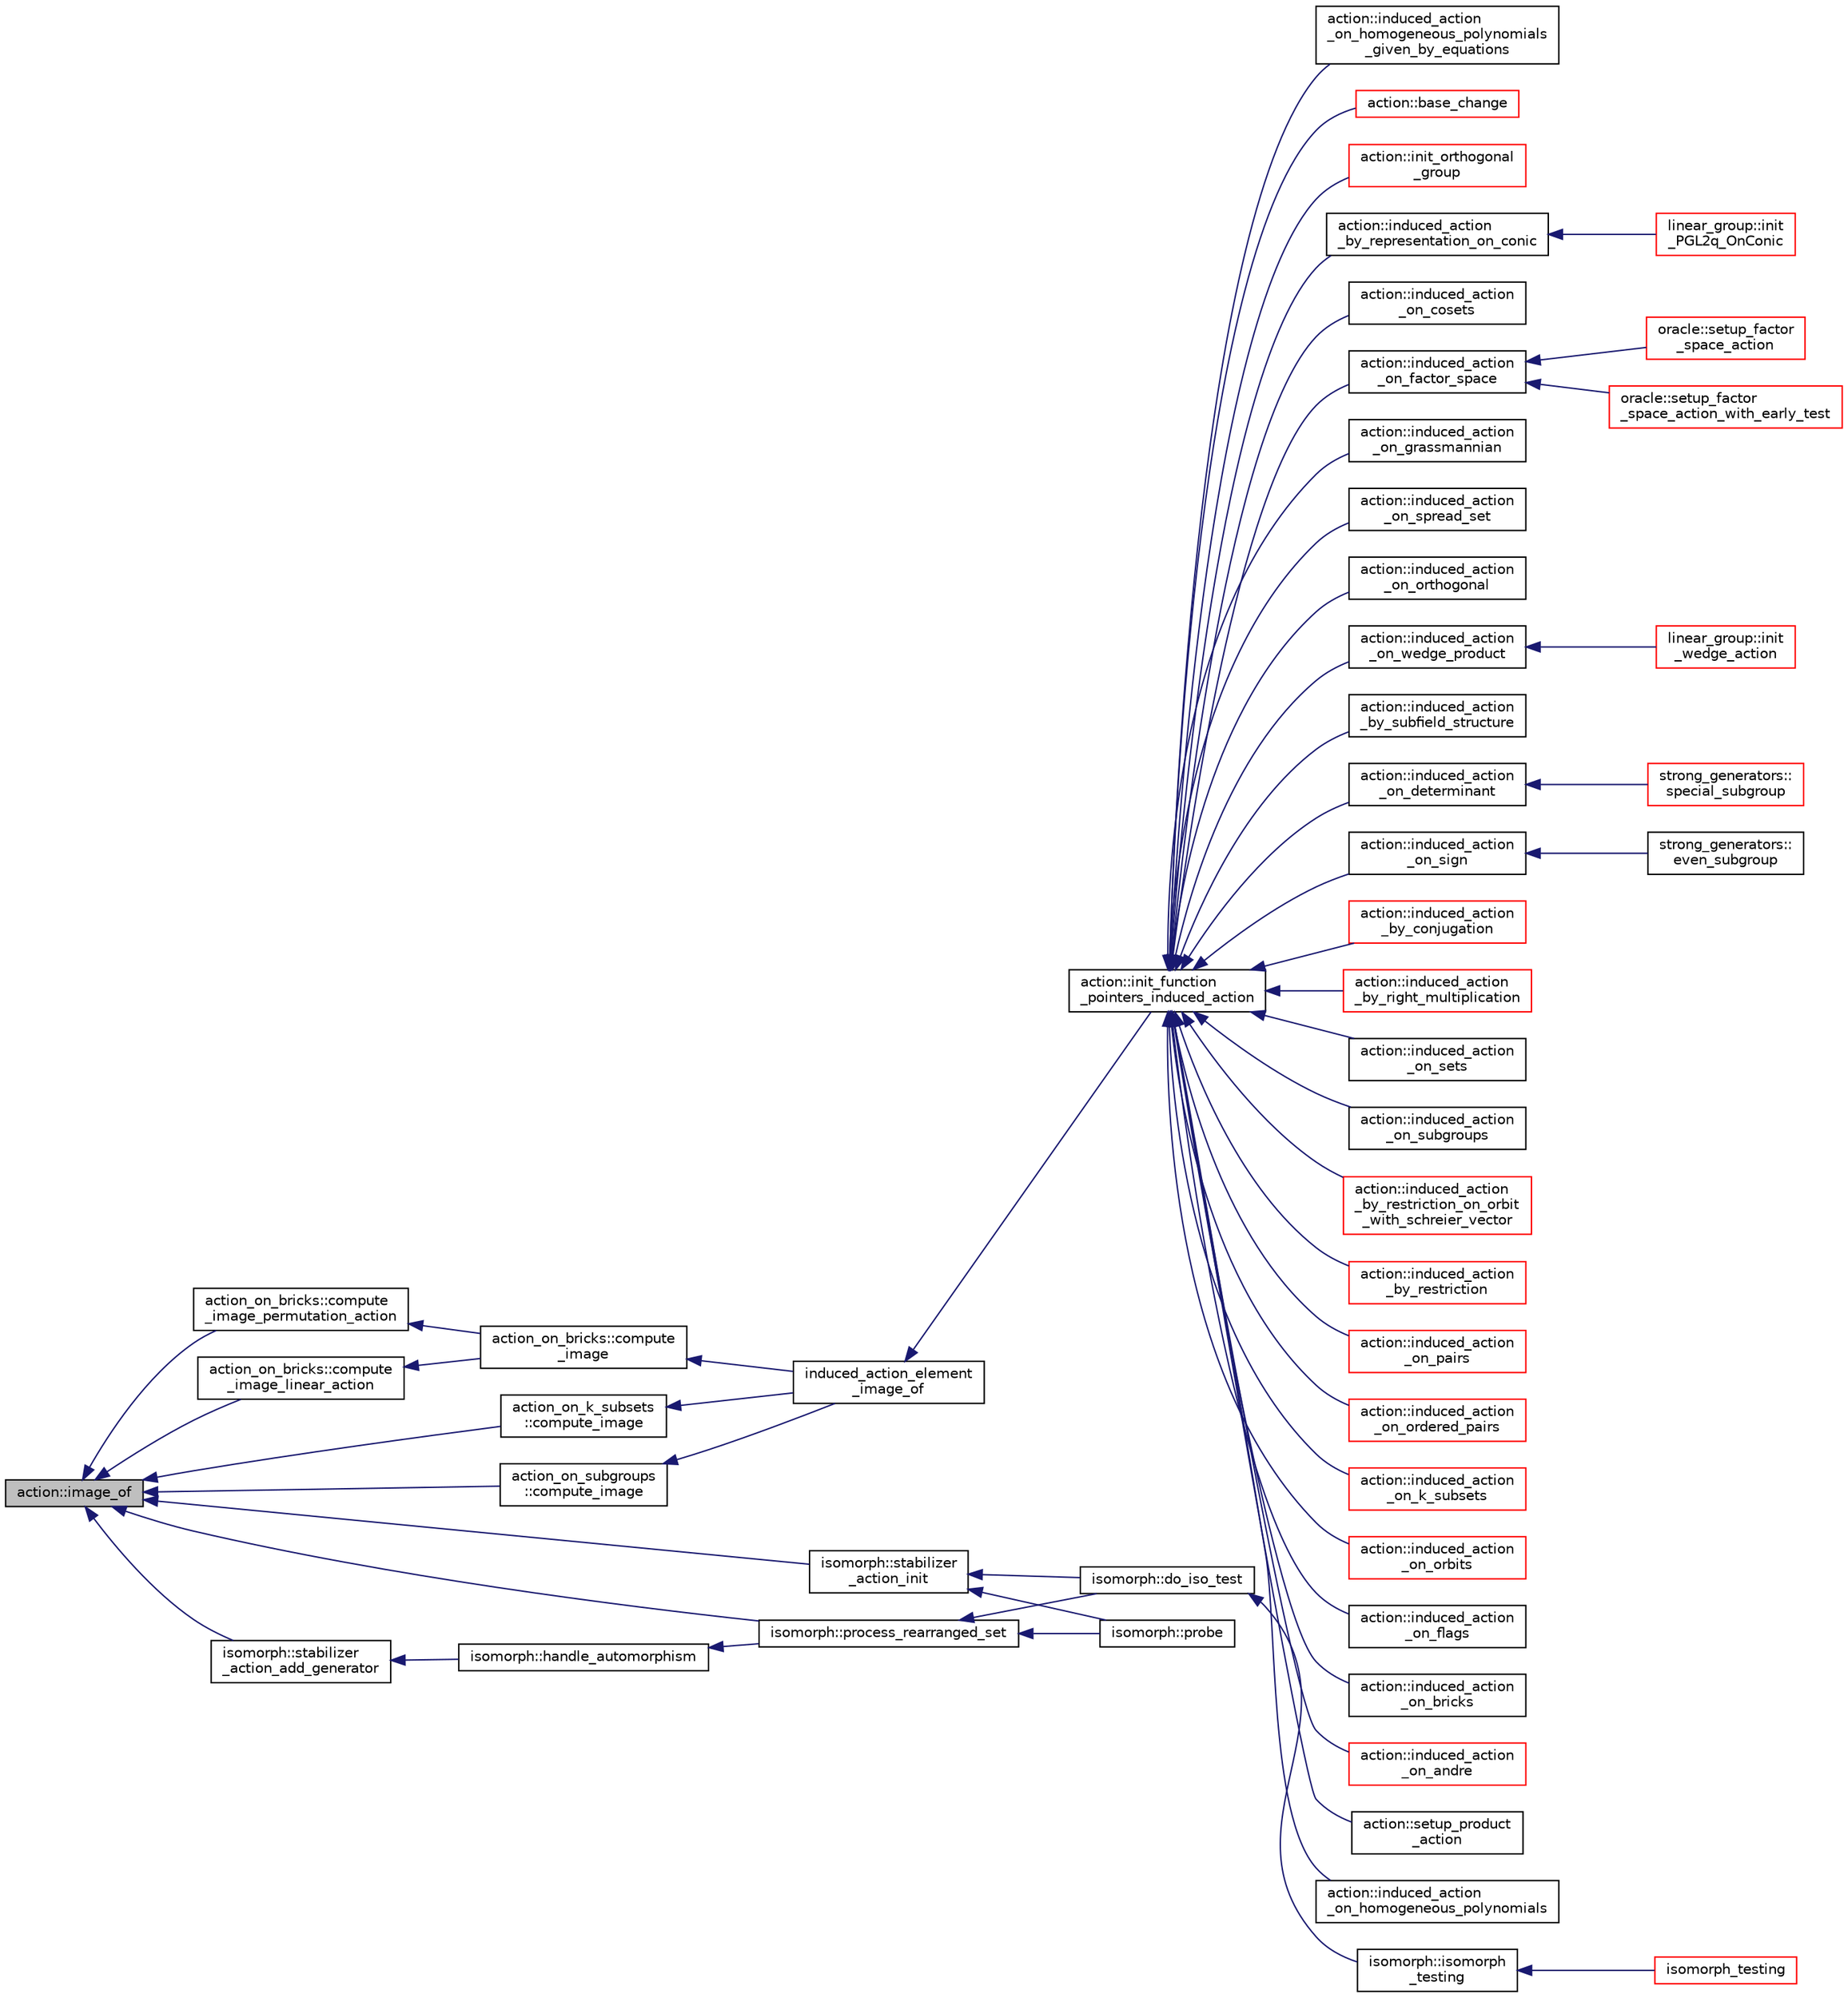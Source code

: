 digraph "action::image_of"
{
  edge [fontname="Helvetica",fontsize="10",labelfontname="Helvetica",labelfontsize="10"];
  node [fontname="Helvetica",fontsize="10",shape=record];
  rankdir="LR";
  Node11800 [label="action::image_of",height=0.2,width=0.4,color="black", fillcolor="grey75", style="filled", fontcolor="black"];
  Node11800 -> Node11801 [dir="back",color="midnightblue",fontsize="10",style="solid",fontname="Helvetica"];
  Node11801 [label="action_on_bricks::compute\l_image_linear_action",height=0.2,width=0.4,color="black", fillcolor="white", style="filled",URL="$de/d56/classaction__on__bricks.html#a63ff64a1a661a7c2b62076ef9ca43416"];
  Node11801 -> Node11802 [dir="back",color="midnightblue",fontsize="10",style="solid",fontname="Helvetica"];
  Node11802 [label="action_on_bricks::compute\l_image",height=0.2,width=0.4,color="black", fillcolor="white", style="filled",URL="$de/d56/classaction__on__bricks.html#ababbf964af94938e726b7fa44424addb"];
  Node11802 -> Node11803 [dir="back",color="midnightblue",fontsize="10",style="solid",fontname="Helvetica"];
  Node11803 [label="induced_action_element\l_image_of",height=0.2,width=0.4,color="black", fillcolor="white", style="filled",URL="$d3/d27/interface_8_c.html#a821850d6c3988dd122de0489cd36f0f0"];
  Node11803 -> Node11804 [dir="back",color="midnightblue",fontsize="10",style="solid",fontname="Helvetica"];
  Node11804 [label="action::init_function\l_pointers_induced_action",height=0.2,width=0.4,color="black", fillcolor="white", style="filled",URL="$d2/d86/classaction.html#a3b9287d084b24f7a3b9532a7589c58de"];
  Node11804 -> Node11805 [dir="back",color="midnightblue",fontsize="10",style="solid",fontname="Helvetica"];
  Node11805 [label="action::induced_action\l_by_representation_on_conic",height=0.2,width=0.4,color="black", fillcolor="white", style="filled",URL="$d2/d86/classaction.html#a228538e3f07bc186db8eb5da8b90f617"];
  Node11805 -> Node11806 [dir="back",color="midnightblue",fontsize="10",style="solid",fontname="Helvetica"];
  Node11806 [label="linear_group::init\l_PGL2q_OnConic",height=0.2,width=0.4,color="red", fillcolor="white", style="filled",URL="$df/d5a/classlinear__group.html#a84c4d6e1849da4c6f8f096a1af2a8270"];
  Node11804 -> Node11813 [dir="back",color="midnightblue",fontsize="10",style="solid",fontname="Helvetica"];
  Node11813 [label="action::induced_action\l_on_cosets",height=0.2,width=0.4,color="black", fillcolor="white", style="filled",URL="$d2/d86/classaction.html#acbdff5ffed42af6a01f07dffb2787237"];
  Node11804 -> Node11814 [dir="back",color="midnightblue",fontsize="10",style="solid",fontname="Helvetica"];
  Node11814 [label="action::induced_action\l_on_factor_space",height=0.2,width=0.4,color="black", fillcolor="white", style="filled",URL="$d2/d86/classaction.html#af501ff2aa74fb6049bee5c01cd8b909b"];
  Node11814 -> Node11815 [dir="back",color="midnightblue",fontsize="10",style="solid",fontname="Helvetica"];
  Node11815 [label="oracle::setup_factor\l_space_action_with_early_test",height=0.2,width=0.4,color="red", fillcolor="white", style="filled",URL="$d7/da7/classoracle.html#a7c26a85886666829e9727df91d2f01ad"];
  Node11814 -> Node11895 [dir="back",color="midnightblue",fontsize="10",style="solid",fontname="Helvetica"];
  Node11895 [label="oracle::setup_factor\l_space_action",height=0.2,width=0.4,color="red", fillcolor="white", style="filled",URL="$d7/da7/classoracle.html#a181e076f112ba1f32f5fb4e8abebdb18"];
  Node11804 -> Node11896 [dir="back",color="midnightblue",fontsize="10",style="solid",fontname="Helvetica"];
  Node11896 [label="action::induced_action\l_on_grassmannian",height=0.2,width=0.4,color="black", fillcolor="white", style="filled",URL="$d2/d86/classaction.html#a295b730ecc0b0bf30f714094fef956ea"];
  Node11804 -> Node11897 [dir="back",color="midnightblue",fontsize="10",style="solid",fontname="Helvetica"];
  Node11897 [label="action::induced_action\l_on_spread_set",height=0.2,width=0.4,color="black", fillcolor="white", style="filled",URL="$d2/d86/classaction.html#a7c5839c650592f083dc850d81ed05a5b"];
  Node11804 -> Node11898 [dir="back",color="midnightblue",fontsize="10",style="solid",fontname="Helvetica"];
  Node11898 [label="action::induced_action\l_on_orthogonal",height=0.2,width=0.4,color="black", fillcolor="white", style="filled",URL="$d2/d86/classaction.html#a4f191cee643a81d7f18a4d729084e945"];
  Node11804 -> Node11899 [dir="back",color="midnightblue",fontsize="10",style="solid",fontname="Helvetica"];
  Node11899 [label="action::induced_action\l_on_wedge_product",height=0.2,width=0.4,color="black", fillcolor="white", style="filled",URL="$d2/d86/classaction.html#af13a5da25b8e8597ab695edff222fb6a"];
  Node11899 -> Node11900 [dir="back",color="midnightblue",fontsize="10",style="solid",fontname="Helvetica"];
  Node11900 [label="linear_group::init\l_wedge_action",height=0.2,width=0.4,color="red", fillcolor="white", style="filled",URL="$df/d5a/classlinear__group.html#a16a8a2a5fdc535f2263210ca7943119e"];
  Node11804 -> Node11901 [dir="back",color="midnightblue",fontsize="10",style="solid",fontname="Helvetica"];
  Node11901 [label="action::induced_action\l_by_subfield_structure",height=0.2,width=0.4,color="black", fillcolor="white", style="filled",URL="$d2/d86/classaction.html#add42951bdab176ceed6cc4af05dfa948"];
  Node11804 -> Node11902 [dir="back",color="midnightblue",fontsize="10",style="solid",fontname="Helvetica"];
  Node11902 [label="action::induced_action\l_on_determinant",height=0.2,width=0.4,color="black", fillcolor="white", style="filled",URL="$d2/d86/classaction.html#aa6b9d3c2ded2cae185ee31f2200ad0b5"];
  Node11902 -> Node11903 [dir="back",color="midnightblue",fontsize="10",style="solid",fontname="Helvetica"];
  Node11903 [label="strong_generators::\lspecial_subgroup",height=0.2,width=0.4,color="red", fillcolor="white", style="filled",URL="$dc/d09/classstrong__generators.html#a78e9e4d012bb440194e2874c40ca9e29"];
  Node11804 -> Node11905 [dir="back",color="midnightblue",fontsize="10",style="solid",fontname="Helvetica"];
  Node11905 [label="action::induced_action\l_on_sign",height=0.2,width=0.4,color="black", fillcolor="white", style="filled",URL="$d2/d86/classaction.html#ab17b07971b94eae7c5efa21b33f643f1"];
  Node11905 -> Node11906 [dir="back",color="midnightblue",fontsize="10",style="solid",fontname="Helvetica"];
  Node11906 [label="strong_generators::\leven_subgroup",height=0.2,width=0.4,color="black", fillcolor="white", style="filled",URL="$dc/d09/classstrong__generators.html#a8c1a171968f012ec245b0487a6af66e0"];
  Node11804 -> Node11907 [dir="back",color="midnightblue",fontsize="10",style="solid",fontname="Helvetica"];
  Node11907 [label="action::induced_action\l_by_conjugation",height=0.2,width=0.4,color="red", fillcolor="white", style="filled",URL="$d2/d86/classaction.html#a45fb7703c6acac791acdcde339d21cc2"];
  Node11804 -> Node11915 [dir="back",color="midnightblue",fontsize="10",style="solid",fontname="Helvetica"];
  Node11915 [label="action::induced_action\l_by_right_multiplication",height=0.2,width=0.4,color="red", fillcolor="white", style="filled",URL="$d2/d86/classaction.html#aafa2818d9d98046507e2754938be0c04"];
  Node11804 -> Node11918 [dir="back",color="midnightblue",fontsize="10",style="solid",fontname="Helvetica"];
  Node11918 [label="action::induced_action\l_on_sets",height=0.2,width=0.4,color="black", fillcolor="white", style="filled",URL="$d2/d86/classaction.html#a09639acee6b88644c103b17050cc32f1"];
  Node11804 -> Node11919 [dir="back",color="midnightblue",fontsize="10",style="solid",fontname="Helvetica"];
  Node11919 [label="action::induced_action\l_on_subgroups",height=0.2,width=0.4,color="black", fillcolor="white", style="filled",URL="$d2/d86/classaction.html#ad0de7ea45a2a73c1b8e0f52ee3ce4610"];
  Node11804 -> Node11920 [dir="back",color="midnightblue",fontsize="10",style="solid",fontname="Helvetica"];
  Node11920 [label="action::induced_action\l_by_restriction_on_orbit\l_with_schreier_vector",height=0.2,width=0.4,color="red", fillcolor="white", style="filled",URL="$d2/d86/classaction.html#ad3ddab72625d9bebe7ac8eaef488cf4c"];
  Node11804 -> Node11922 [dir="back",color="midnightblue",fontsize="10",style="solid",fontname="Helvetica"];
  Node11922 [label="action::induced_action\l_by_restriction",height=0.2,width=0.4,color="red", fillcolor="white", style="filled",URL="$d2/d86/classaction.html#a37c21f74a97c921d882a308370c06357"];
  Node11804 -> Node11962 [dir="back",color="midnightblue",fontsize="10",style="solid",fontname="Helvetica"];
  Node11962 [label="action::induced_action\l_on_pairs",height=0.2,width=0.4,color="red", fillcolor="white", style="filled",URL="$d2/d86/classaction.html#a4b01c7b3cc749218e9dbd84b9fed90b3"];
  Node11804 -> Node11964 [dir="back",color="midnightblue",fontsize="10",style="solid",fontname="Helvetica"];
  Node11964 [label="action::induced_action\l_on_ordered_pairs",height=0.2,width=0.4,color="red", fillcolor="white", style="filled",URL="$d2/d86/classaction.html#ad290e0cc115881e0b9ddab7f7071975e"];
  Node11804 -> Node11965 [dir="back",color="midnightblue",fontsize="10",style="solid",fontname="Helvetica"];
  Node11965 [label="action::induced_action\l_on_k_subsets",height=0.2,width=0.4,color="red", fillcolor="white", style="filled",URL="$d2/d86/classaction.html#a2eb6058853cffc4c099099e07ecbe612"];
  Node11804 -> Node11967 [dir="back",color="midnightblue",fontsize="10",style="solid",fontname="Helvetica"];
  Node11967 [label="action::induced_action\l_on_orbits",height=0.2,width=0.4,color="red", fillcolor="white", style="filled",URL="$d2/d86/classaction.html#a875913e4919877fe3dcae039ce44d7d8"];
  Node11804 -> Node11971 [dir="back",color="midnightblue",fontsize="10",style="solid",fontname="Helvetica"];
  Node11971 [label="action::induced_action\l_on_flags",height=0.2,width=0.4,color="black", fillcolor="white", style="filled",URL="$d2/d86/classaction.html#afb1ac2fda2a79462e38c133330982341"];
  Node11804 -> Node11972 [dir="back",color="midnightblue",fontsize="10",style="solid",fontname="Helvetica"];
  Node11972 [label="action::induced_action\l_on_bricks",height=0.2,width=0.4,color="black", fillcolor="white", style="filled",URL="$d2/d86/classaction.html#a71c71472fda2eefb125cd852d5feb306"];
  Node11804 -> Node11973 [dir="back",color="midnightblue",fontsize="10",style="solid",fontname="Helvetica"];
  Node11973 [label="action::induced_action\l_on_andre",height=0.2,width=0.4,color="red", fillcolor="white", style="filled",URL="$d2/d86/classaction.html#a917efe5d7ae49b86dbf397540939fea4"];
  Node11804 -> Node11975 [dir="back",color="midnightblue",fontsize="10",style="solid",fontname="Helvetica"];
  Node11975 [label="action::setup_product\l_action",height=0.2,width=0.4,color="black", fillcolor="white", style="filled",URL="$d2/d86/classaction.html#a35c717fb546189c007a89bb7b133e2f6"];
  Node11804 -> Node11976 [dir="back",color="midnightblue",fontsize="10",style="solid",fontname="Helvetica"];
  Node11976 [label="action::induced_action\l_on_homogeneous_polynomials",height=0.2,width=0.4,color="black", fillcolor="white", style="filled",URL="$d2/d86/classaction.html#acafe8fb1e63926ce35338a292b621f8a"];
  Node11804 -> Node11977 [dir="back",color="midnightblue",fontsize="10",style="solid",fontname="Helvetica"];
  Node11977 [label="action::induced_action\l_on_homogeneous_polynomials\l_given_by_equations",height=0.2,width=0.4,color="black", fillcolor="white", style="filled",URL="$d2/d86/classaction.html#a8f8df8dabfaa711297c20d44a2c1946a"];
  Node11804 -> Node11978 [dir="back",color="midnightblue",fontsize="10",style="solid",fontname="Helvetica"];
  Node11978 [label="action::base_change",height=0.2,width=0.4,color="red", fillcolor="white", style="filled",URL="$d2/d86/classaction.html#a1cab1a81da804692affaf9b7060c90f6"];
  Node11804 -> Node12006 [dir="back",color="midnightblue",fontsize="10",style="solid",fontname="Helvetica"];
  Node12006 [label="action::init_orthogonal\l_group",height=0.2,width=0.4,color="red", fillcolor="white", style="filled",URL="$d2/d86/classaction.html#a2cfe124956ed67d8b7a927bb44847cc2"];
  Node11800 -> Node12014 [dir="back",color="midnightblue",fontsize="10",style="solid",fontname="Helvetica"];
  Node12014 [label="action_on_bricks::compute\l_image_permutation_action",height=0.2,width=0.4,color="black", fillcolor="white", style="filled",URL="$de/d56/classaction__on__bricks.html#a5d60d7aba8eba9f61e76b390f713b1be"];
  Node12014 -> Node11802 [dir="back",color="midnightblue",fontsize="10",style="solid",fontname="Helvetica"];
  Node11800 -> Node12015 [dir="back",color="midnightblue",fontsize="10",style="solid",fontname="Helvetica"];
  Node12015 [label="action_on_k_subsets\l::compute_image",height=0.2,width=0.4,color="black", fillcolor="white", style="filled",URL="$d3/d04/classaction__on__k__subsets.html#ac29797ac5bdc7845956370d76d4839b7"];
  Node12015 -> Node11803 [dir="back",color="midnightblue",fontsize="10",style="solid",fontname="Helvetica"];
  Node11800 -> Node12016 [dir="back",color="midnightblue",fontsize="10",style="solid",fontname="Helvetica"];
  Node12016 [label="action_on_subgroups\l::compute_image",height=0.2,width=0.4,color="black", fillcolor="white", style="filled",URL="$d6/da4/classaction__on__subgroups.html#a8d225ed63ea7287aecc5171cb2a49092"];
  Node12016 -> Node11803 [dir="back",color="midnightblue",fontsize="10",style="solid",fontname="Helvetica"];
  Node11800 -> Node11961 [dir="back",color="midnightblue",fontsize="10",style="solid",fontname="Helvetica"];
  Node11961 [label="isomorph::process_rearranged_set",height=0.2,width=0.4,color="black", fillcolor="white", style="filled",URL="$d3/d5f/classisomorph.html#a7767fd5f1da6dfd7f93810be99ba4ab6"];
  Node11961 -> Node11957 [dir="back",color="midnightblue",fontsize="10",style="solid",fontname="Helvetica"];
  Node11957 [label="isomorph::probe",height=0.2,width=0.4,color="black", fillcolor="white", style="filled",URL="$d3/d5f/classisomorph.html#a9cb6fed7b6ac639d886b117a1f454441"];
  Node11961 -> Node11958 [dir="back",color="midnightblue",fontsize="10",style="solid",fontname="Helvetica"];
  Node11958 [label="isomorph::do_iso_test",height=0.2,width=0.4,color="black", fillcolor="white", style="filled",URL="$d3/d5f/classisomorph.html#a51fc3bf5cc3a99282a489b2df37ee24e"];
  Node11958 -> Node11959 [dir="back",color="midnightblue",fontsize="10",style="solid",fontname="Helvetica"];
  Node11959 [label="isomorph::isomorph\l_testing",height=0.2,width=0.4,color="black", fillcolor="white", style="filled",URL="$d3/d5f/classisomorph.html#ad7945ec94ba0ba16953482edfaa4da6e"];
  Node11959 -> Node11940 [dir="back",color="midnightblue",fontsize="10",style="solid",fontname="Helvetica"];
  Node11940 [label="isomorph_testing",height=0.2,width=0.4,color="red", fillcolor="white", style="filled",URL="$d4/d7e/isomorph__global_8_c.html#a5a73cbe9f89c4727f086482ee2d238f9"];
  Node11800 -> Node12017 [dir="back",color="midnightblue",fontsize="10",style="solid",fontname="Helvetica"];
  Node12017 [label="isomorph::stabilizer\l_action_init",height=0.2,width=0.4,color="black", fillcolor="white", style="filled",URL="$d3/d5f/classisomorph.html#af2775c095770cbeae014806409f0c4d3"];
  Node12017 -> Node11957 [dir="back",color="midnightblue",fontsize="10",style="solid",fontname="Helvetica"];
  Node12017 -> Node11958 [dir="back",color="midnightblue",fontsize="10",style="solid",fontname="Helvetica"];
  Node11800 -> Node12018 [dir="back",color="midnightblue",fontsize="10",style="solid",fontname="Helvetica"];
  Node12018 [label="isomorph::stabilizer\l_action_add_generator",height=0.2,width=0.4,color="black", fillcolor="white", style="filled",URL="$d3/d5f/classisomorph.html#ae91af86c9c82cf9c5c7ee24a60e59460"];
  Node12018 -> Node11960 [dir="back",color="midnightblue",fontsize="10",style="solid",fontname="Helvetica"];
  Node11960 [label="isomorph::handle_automorphism",height=0.2,width=0.4,color="black", fillcolor="white", style="filled",URL="$d3/d5f/classisomorph.html#a95e0ae39f992234f7cbeb6f1d57d82df"];
  Node11960 -> Node11961 [dir="back",color="midnightblue",fontsize="10",style="solid",fontname="Helvetica"];
}

